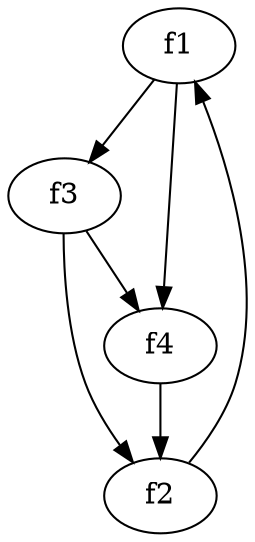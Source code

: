 strict digraph  {
f1;
f2;
f3;
f4;
f1 -> f4  [weight=2];
f1 -> f3  [weight=2];
f2 -> f1  [weight=2];
f3 -> f4  [weight=2];
f3 -> f2  [weight=2];
f4 -> f2  [weight=2];
}
